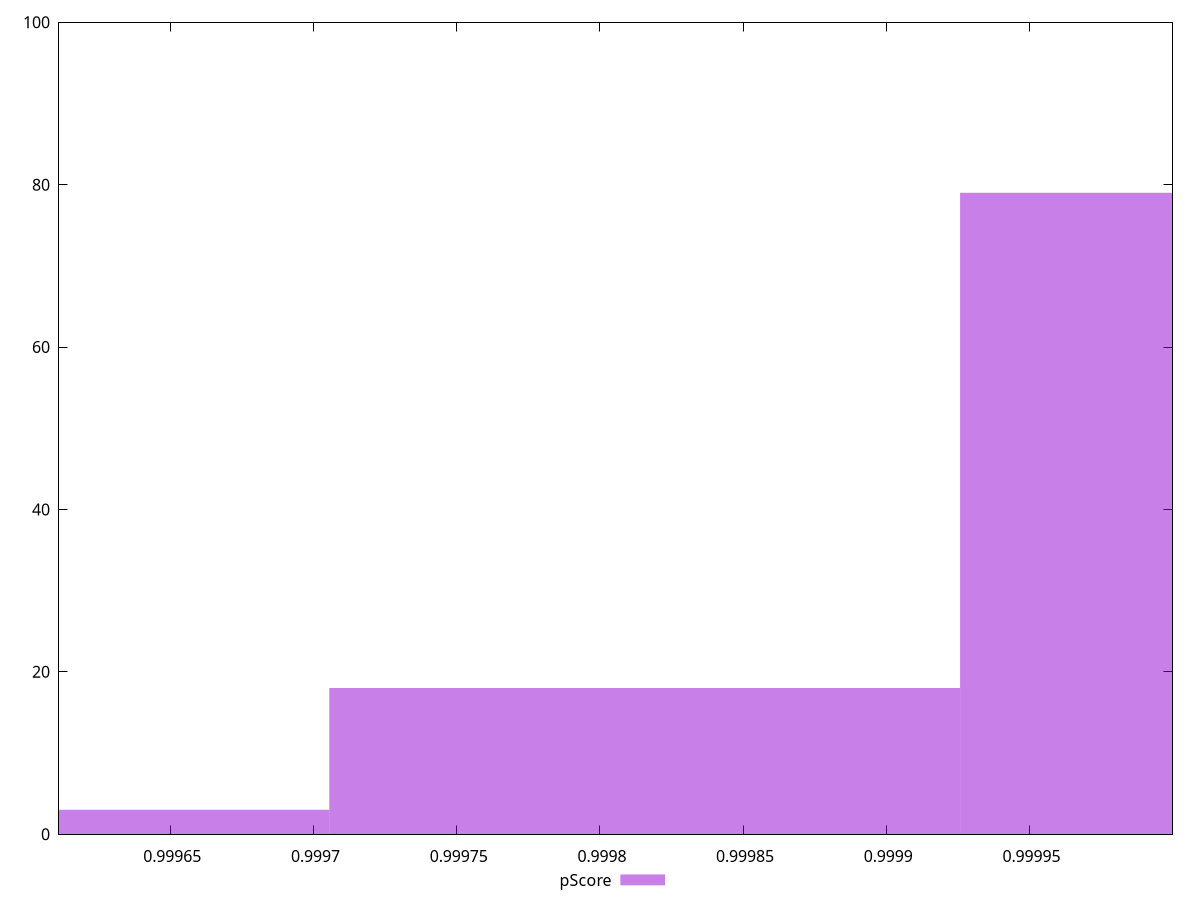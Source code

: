 reset

$pScore <<EOF
0.9998156507250678 18
1.0000359229547935 79
0.9995953784953421 3
EOF

set key outside below
set boxwidth 0.00022027222972572546
set xrange [0.99961111608783:0.9999999641342965]
set yrange [0:100]
set trange [0:100]
set style fill transparent solid 0.5 noborder
set terminal svg size 640, 490 enhanced background rgb 'white'
set output "reports/report_00031_2021-02-24T23-18-18.084Z/max-potential-fid/samples/card/pScore/histogram.svg"

plot $pScore title "pScore" with boxes

reset
